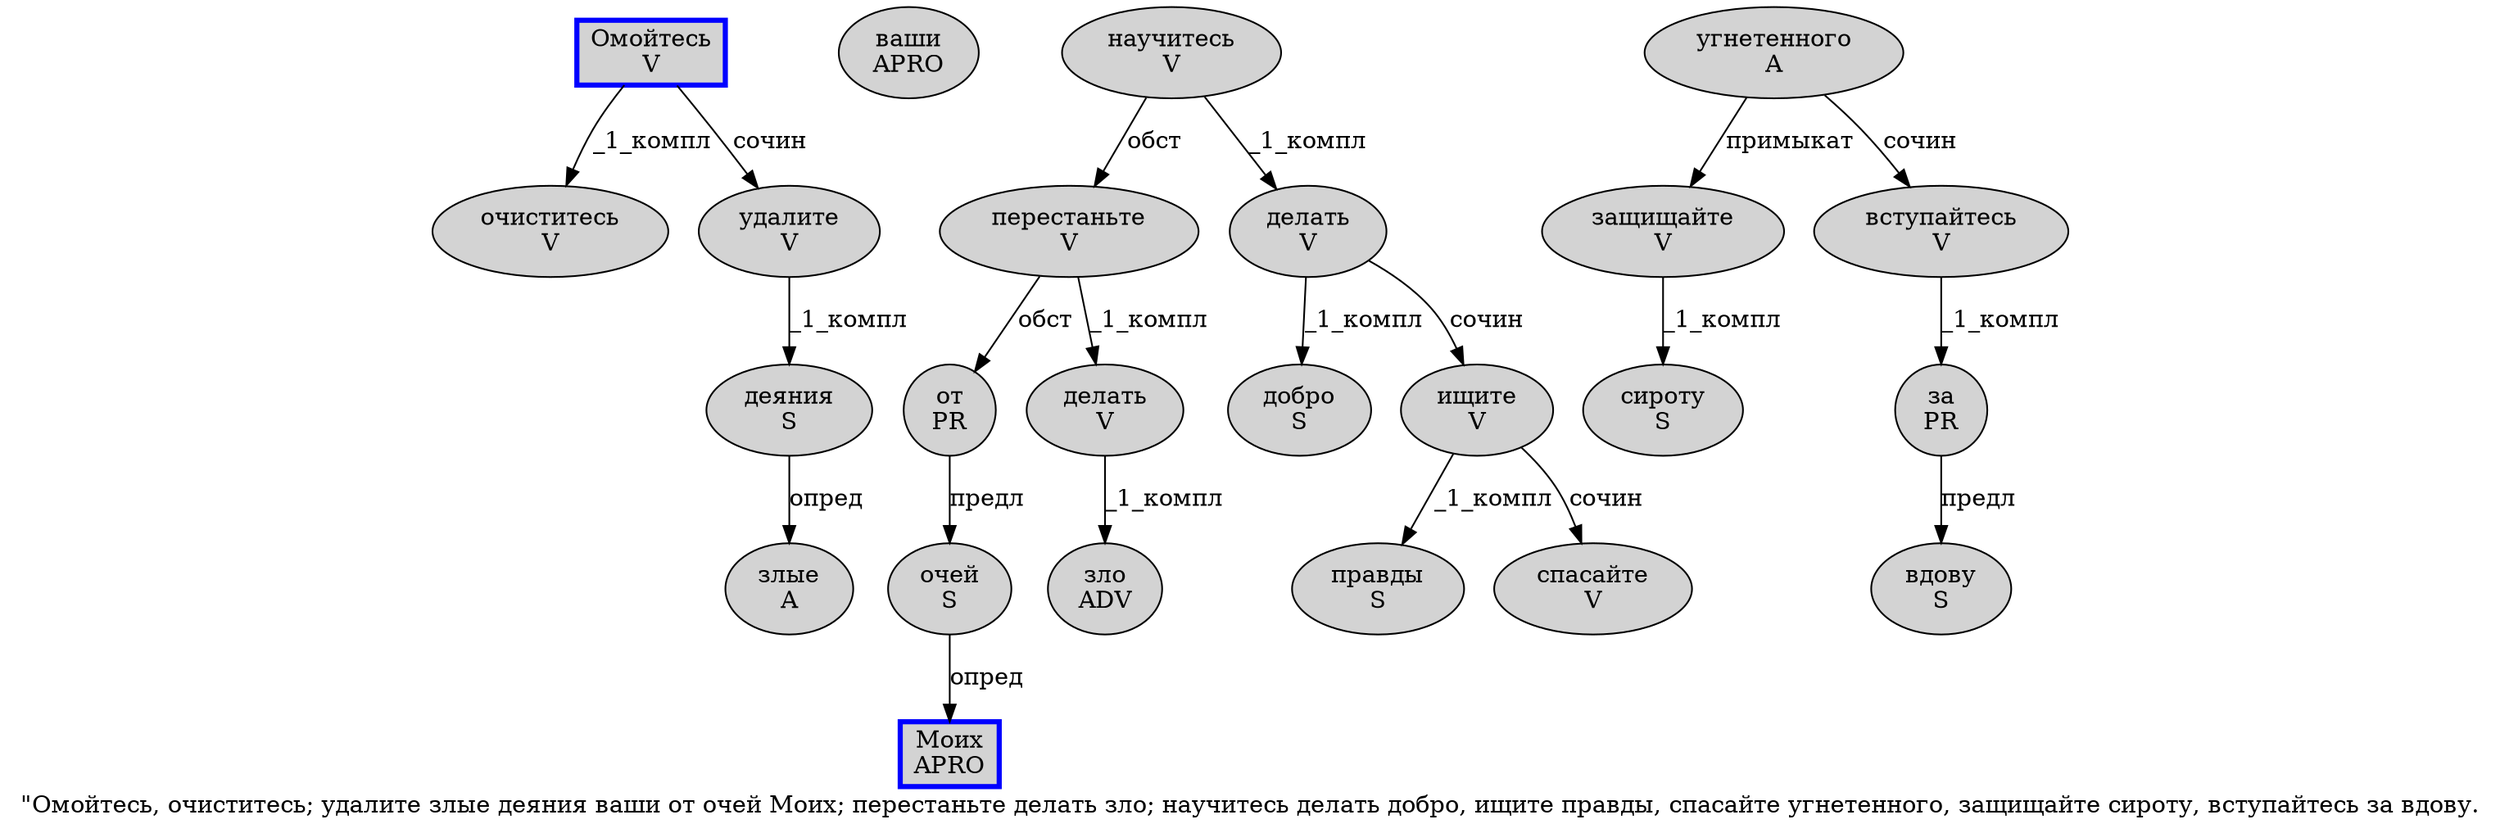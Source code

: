 digraph SENTENCE_1608 {
	graph [label="\"Омойтесь, очиститесь; удалите злые деяния ваши от очей Моих; перестаньте делать зло; научитесь делать добро, ищите правды, спасайте угнетенного, защищайте сироту, вступайтесь за вдову."]
	node [style=filled]
		1 [label="Омойтесь
V" color=blue fillcolor=lightgray penwidth=3 shape=box]
		3 [label="очиститесь
V" color="" fillcolor=lightgray penwidth=1 shape=ellipse]
		5 [label="удалите
V" color="" fillcolor=lightgray penwidth=1 shape=ellipse]
		6 [label="злые
A" color="" fillcolor=lightgray penwidth=1 shape=ellipse]
		7 [label="деяния
S" color="" fillcolor=lightgray penwidth=1 shape=ellipse]
		8 [label="ваши
APRO" color="" fillcolor=lightgray penwidth=1 shape=ellipse]
		9 [label="от
PR" color="" fillcolor=lightgray penwidth=1 shape=ellipse]
		10 [label="очей
S" color="" fillcolor=lightgray penwidth=1 shape=ellipse]
		11 [label="Моих
APRO" color=blue fillcolor=lightgray penwidth=3 shape=box]
		13 [label="перестаньте
V" color="" fillcolor=lightgray penwidth=1 shape=ellipse]
		14 [label="делать
V" color="" fillcolor=lightgray penwidth=1 shape=ellipse]
		15 [label="зло
ADV" color="" fillcolor=lightgray penwidth=1 shape=ellipse]
		17 [label="научитесь
V" color="" fillcolor=lightgray penwidth=1 shape=ellipse]
		18 [label="делать
V" color="" fillcolor=lightgray penwidth=1 shape=ellipse]
		19 [label="добро
S" color="" fillcolor=lightgray penwidth=1 shape=ellipse]
		21 [label="ищите
V" color="" fillcolor=lightgray penwidth=1 shape=ellipse]
		22 [label="правды
S" color="" fillcolor=lightgray penwidth=1 shape=ellipse]
		24 [label="спасайте
V" color="" fillcolor=lightgray penwidth=1 shape=ellipse]
		25 [label="угнетенного
A" color="" fillcolor=lightgray penwidth=1 shape=ellipse]
		27 [label="защищайте
V" color="" fillcolor=lightgray penwidth=1 shape=ellipse]
		28 [label="сироту
S" color="" fillcolor=lightgray penwidth=1 shape=ellipse]
		30 [label="вступайтесь
V" color="" fillcolor=lightgray penwidth=1 shape=ellipse]
		31 [label="за
PR" color="" fillcolor=lightgray penwidth=1 shape=ellipse]
		32 [label="вдову
S" color="" fillcolor=lightgray penwidth=1 shape=ellipse]
			14 -> 15 [label="_1_компл"]
			1 -> 3 [label="_1_компл"]
			1 -> 5 [label="сочин"]
			27 -> 28 [label="_1_компл"]
			25 -> 27 [label="примыкат"]
			25 -> 30 [label="сочин"]
			13 -> 9 [label="обст"]
			13 -> 14 [label="_1_компл"]
			18 -> 19 [label="_1_компл"]
			18 -> 21 [label="сочин"]
			9 -> 10 [label="предл"]
			10 -> 11 [label="опред"]
			31 -> 32 [label="предл"]
			5 -> 7 [label="_1_компл"]
			30 -> 31 [label="_1_компл"]
			21 -> 22 [label="_1_компл"]
			21 -> 24 [label="сочин"]
			17 -> 13 [label="обст"]
			17 -> 18 [label="_1_компл"]
			7 -> 6 [label="опред"]
}
